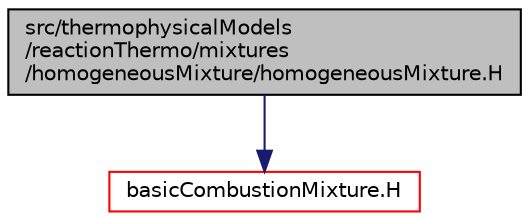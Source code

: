 digraph "src/thermophysicalModels/reactionThermo/mixtures/homogeneousMixture/homogeneousMixture.H"
{
  bgcolor="transparent";
  edge [fontname="Helvetica",fontsize="10",labelfontname="Helvetica",labelfontsize="10"];
  node [fontname="Helvetica",fontsize="10",shape=record];
  Node1 [label="src/thermophysicalModels\l/reactionThermo/mixtures\l/homogeneousMixture/homogeneousMixture.H",height=0.2,width=0.4,color="black", fillcolor="grey75", style="filled", fontcolor="black"];
  Node1 -> Node2 [color="midnightblue",fontsize="10",style="solid",fontname="Helvetica"];
  Node2 [label="basicCombustionMixture.H",height=0.2,width=0.4,color="red",URL="$a10384.html"];
}
